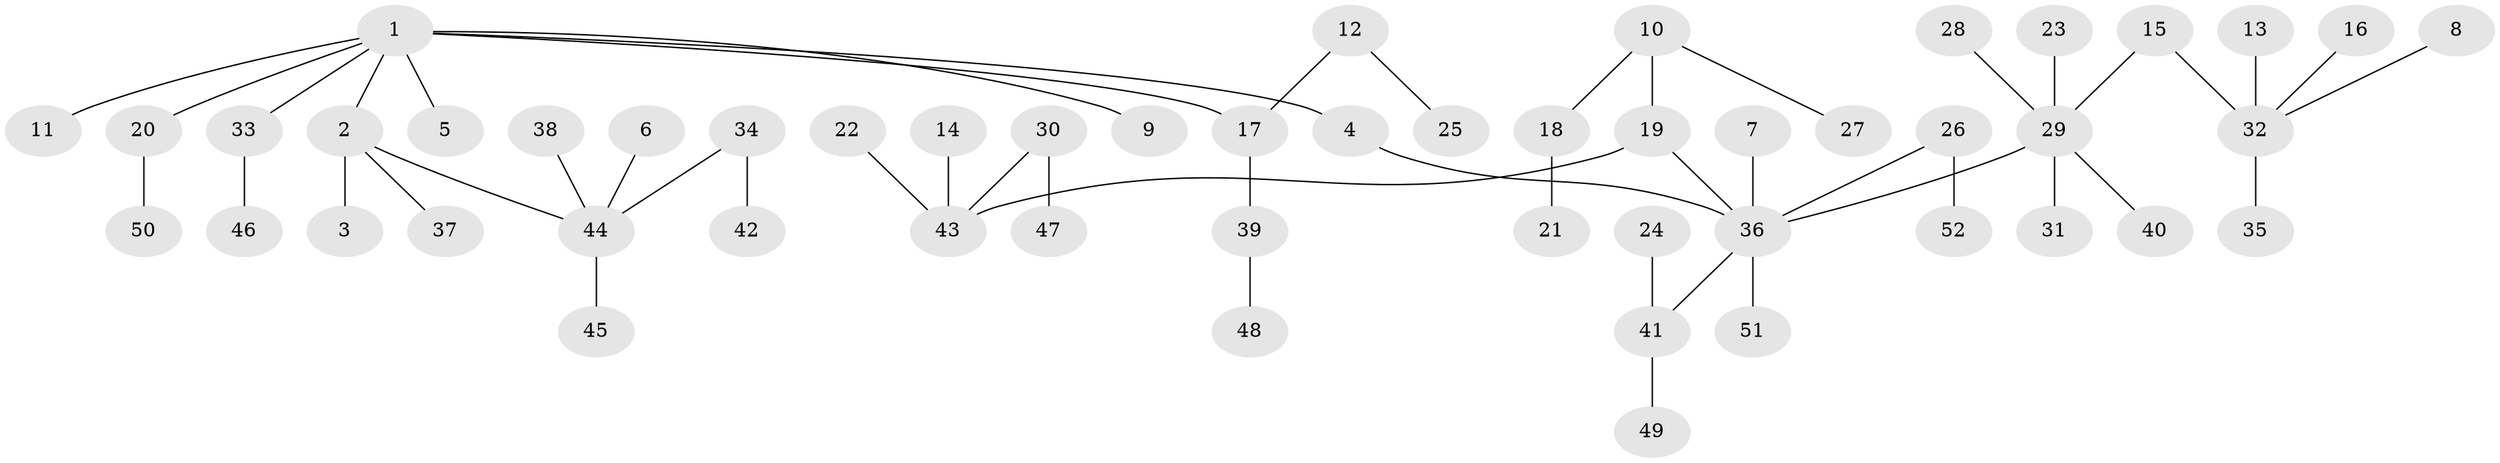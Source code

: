 // original degree distribution, {5: 0.04807692307692308, 3: 0.15384615384615385, 8: 0.009615384615384616, 2: 0.22115384615384615, 4: 0.04807692307692308, 1: 0.5096153846153846, 6: 0.009615384615384616}
// Generated by graph-tools (version 1.1) at 2025/50/03/09/25 03:50:19]
// undirected, 52 vertices, 51 edges
graph export_dot {
graph [start="1"]
  node [color=gray90,style=filled];
  1;
  2;
  3;
  4;
  5;
  6;
  7;
  8;
  9;
  10;
  11;
  12;
  13;
  14;
  15;
  16;
  17;
  18;
  19;
  20;
  21;
  22;
  23;
  24;
  25;
  26;
  27;
  28;
  29;
  30;
  31;
  32;
  33;
  34;
  35;
  36;
  37;
  38;
  39;
  40;
  41;
  42;
  43;
  44;
  45;
  46;
  47;
  48;
  49;
  50;
  51;
  52;
  1 -- 2 [weight=1.0];
  1 -- 4 [weight=1.0];
  1 -- 5 [weight=1.0];
  1 -- 9 [weight=1.0];
  1 -- 11 [weight=1.0];
  1 -- 17 [weight=1.0];
  1 -- 20 [weight=1.0];
  1 -- 33 [weight=1.0];
  2 -- 3 [weight=1.0];
  2 -- 37 [weight=1.0];
  2 -- 44 [weight=1.0];
  4 -- 36 [weight=1.0];
  6 -- 44 [weight=1.0];
  7 -- 36 [weight=1.0];
  8 -- 32 [weight=1.0];
  10 -- 18 [weight=1.0];
  10 -- 19 [weight=1.0];
  10 -- 27 [weight=1.0];
  12 -- 17 [weight=1.0];
  12 -- 25 [weight=1.0];
  13 -- 32 [weight=1.0];
  14 -- 43 [weight=1.0];
  15 -- 29 [weight=1.0];
  15 -- 32 [weight=1.0];
  16 -- 32 [weight=1.0];
  17 -- 39 [weight=1.0];
  18 -- 21 [weight=1.0];
  19 -- 36 [weight=1.0];
  19 -- 43 [weight=1.0];
  20 -- 50 [weight=1.0];
  22 -- 43 [weight=1.0];
  23 -- 29 [weight=1.0];
  24 -- 41 [weight=1.0];
  26 -- 36 [weight=1.0];
  26 -- 52 [weight=1.0];
  28 -- 29 [weight=1.0];
  29 -- 31 [weight=1.0];
  29 -- 36 [weight=1.0];
  29 -- 40 [weight=1.0];
  30 -- 43 [weight=1.0];
  30 -- 47 [weight=1.0];
  32 -- 35 [weight=1.0];
  33 -- 46 [weight=1.0];
  34 -- 42 [weight=1.0];
  34 -- 44 [weight=1.0];
  36 -- 41 [weight=1.0];
  36 -- 51 [weight=1.0];
  38 -- 44 [weight=1.0];
  39 -- 48 [weight=1.0];
  41 -- 49 [weight=1.0];
  44 -- 45 [weight=1.0];
}
